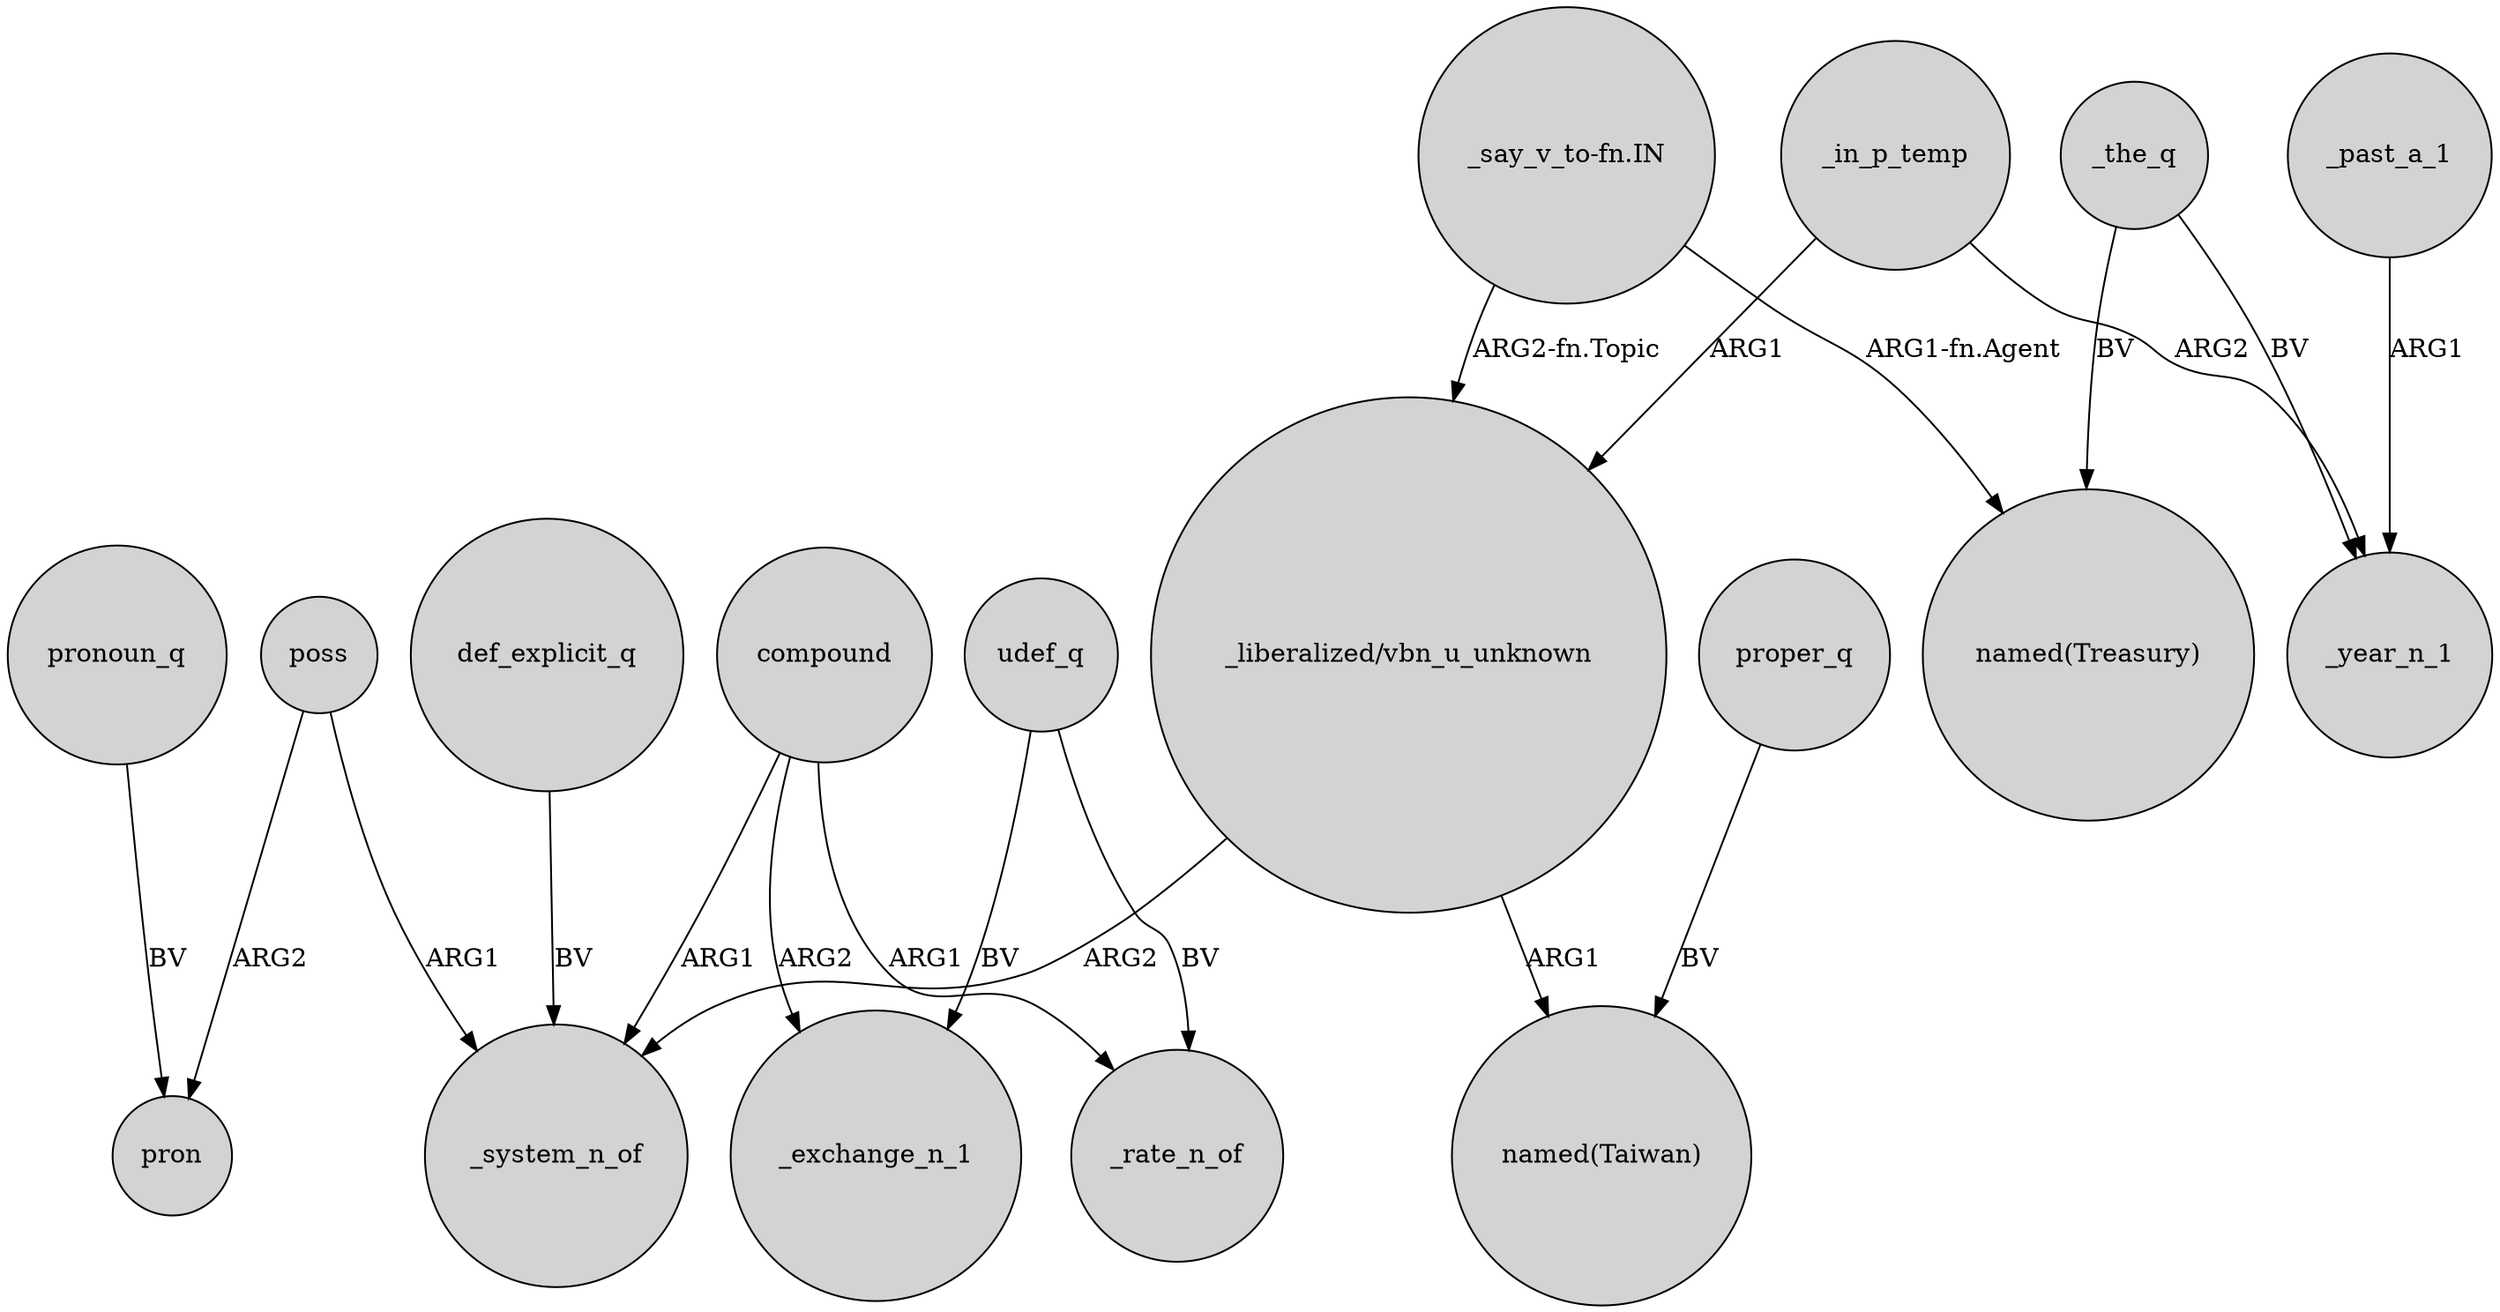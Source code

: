 digraph {
	node [shape=circle style=filled]
	poss -> pron [label=ARG2]
	compound -> _system_n_of [label=ARG1]
	compound -> _rate_n_of [label=ARG1]
	poss -> _system_n_of [label=ARG1]
	def_explicit_q -> _system_n_of [label=BV]
	udef_q -> _rate_n_of [label=BV]
	compound -> _exchange_n_1 [label=ARG2]
	_past_a_1 -> _year_n_1 [label=ARG1]
	"_say_v_to-fn.IN" -> "named(Treasury)" [label="ARG1-fn.Agent"]
	_in_p_temp -> _year_n_1 [label=ARG2]
	pronoun_q -> pron [label=BV]
	"_liberalized/vbn_u_unknown" -> "named(Taiwan)" [label=ARG1]
	"_liberalized/vbn_u_unknown" -> _system_n_of [label=ARG2]
	_in_p_temp -> "_liberalized/vbn_u_unknown" [label=ARG1]
	_the_q -> _year_n_1 [label=BV]
	_the_q -> "named(Treasury)" [label=BV]
	"_say_v_to-fn.IN" -> "_liberalized/vbn_u_unknown" [label="ARG2-fn.Topic"]
	proper_q -> "named(Taiwan)" [label=BV]
	udef_q -> _exchange_n_1 [label=BV]
}
